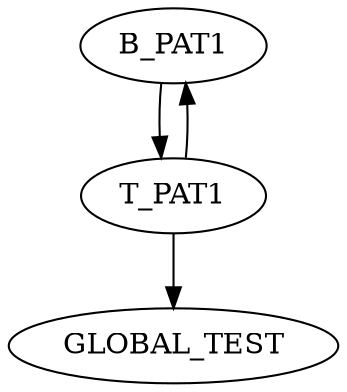 digraph g {
name="Global_Test";

graph []
edge  [type="defdst"]


subgraph cpu0 {
  node  [cpu="0", pattern="PAT1"];

  B_PAT1[type="block", tperiod="1000000000", patexit="true", qlo="true" ];
  T_PAT1[type="tmsg", toffs="0", patentry="true", fid="1", gid="200", evtno="259", beamin="0", bpcstart="0", sid="1", bpid="3", reqnobeam="0", vacc="0", par="0x0000000010000fa0", tef="0"];
  T_PAT1->B_PAT1->T_PAT1;

  GLOBAL_TEST [type="global", section="registers", pattern="EXTERN" ];
  

  T_PAT1->GLOBAL_TEST [type="reference", fieldtail="0x10", fieldhead="0x00", fieldwidth="64"];
}



}
